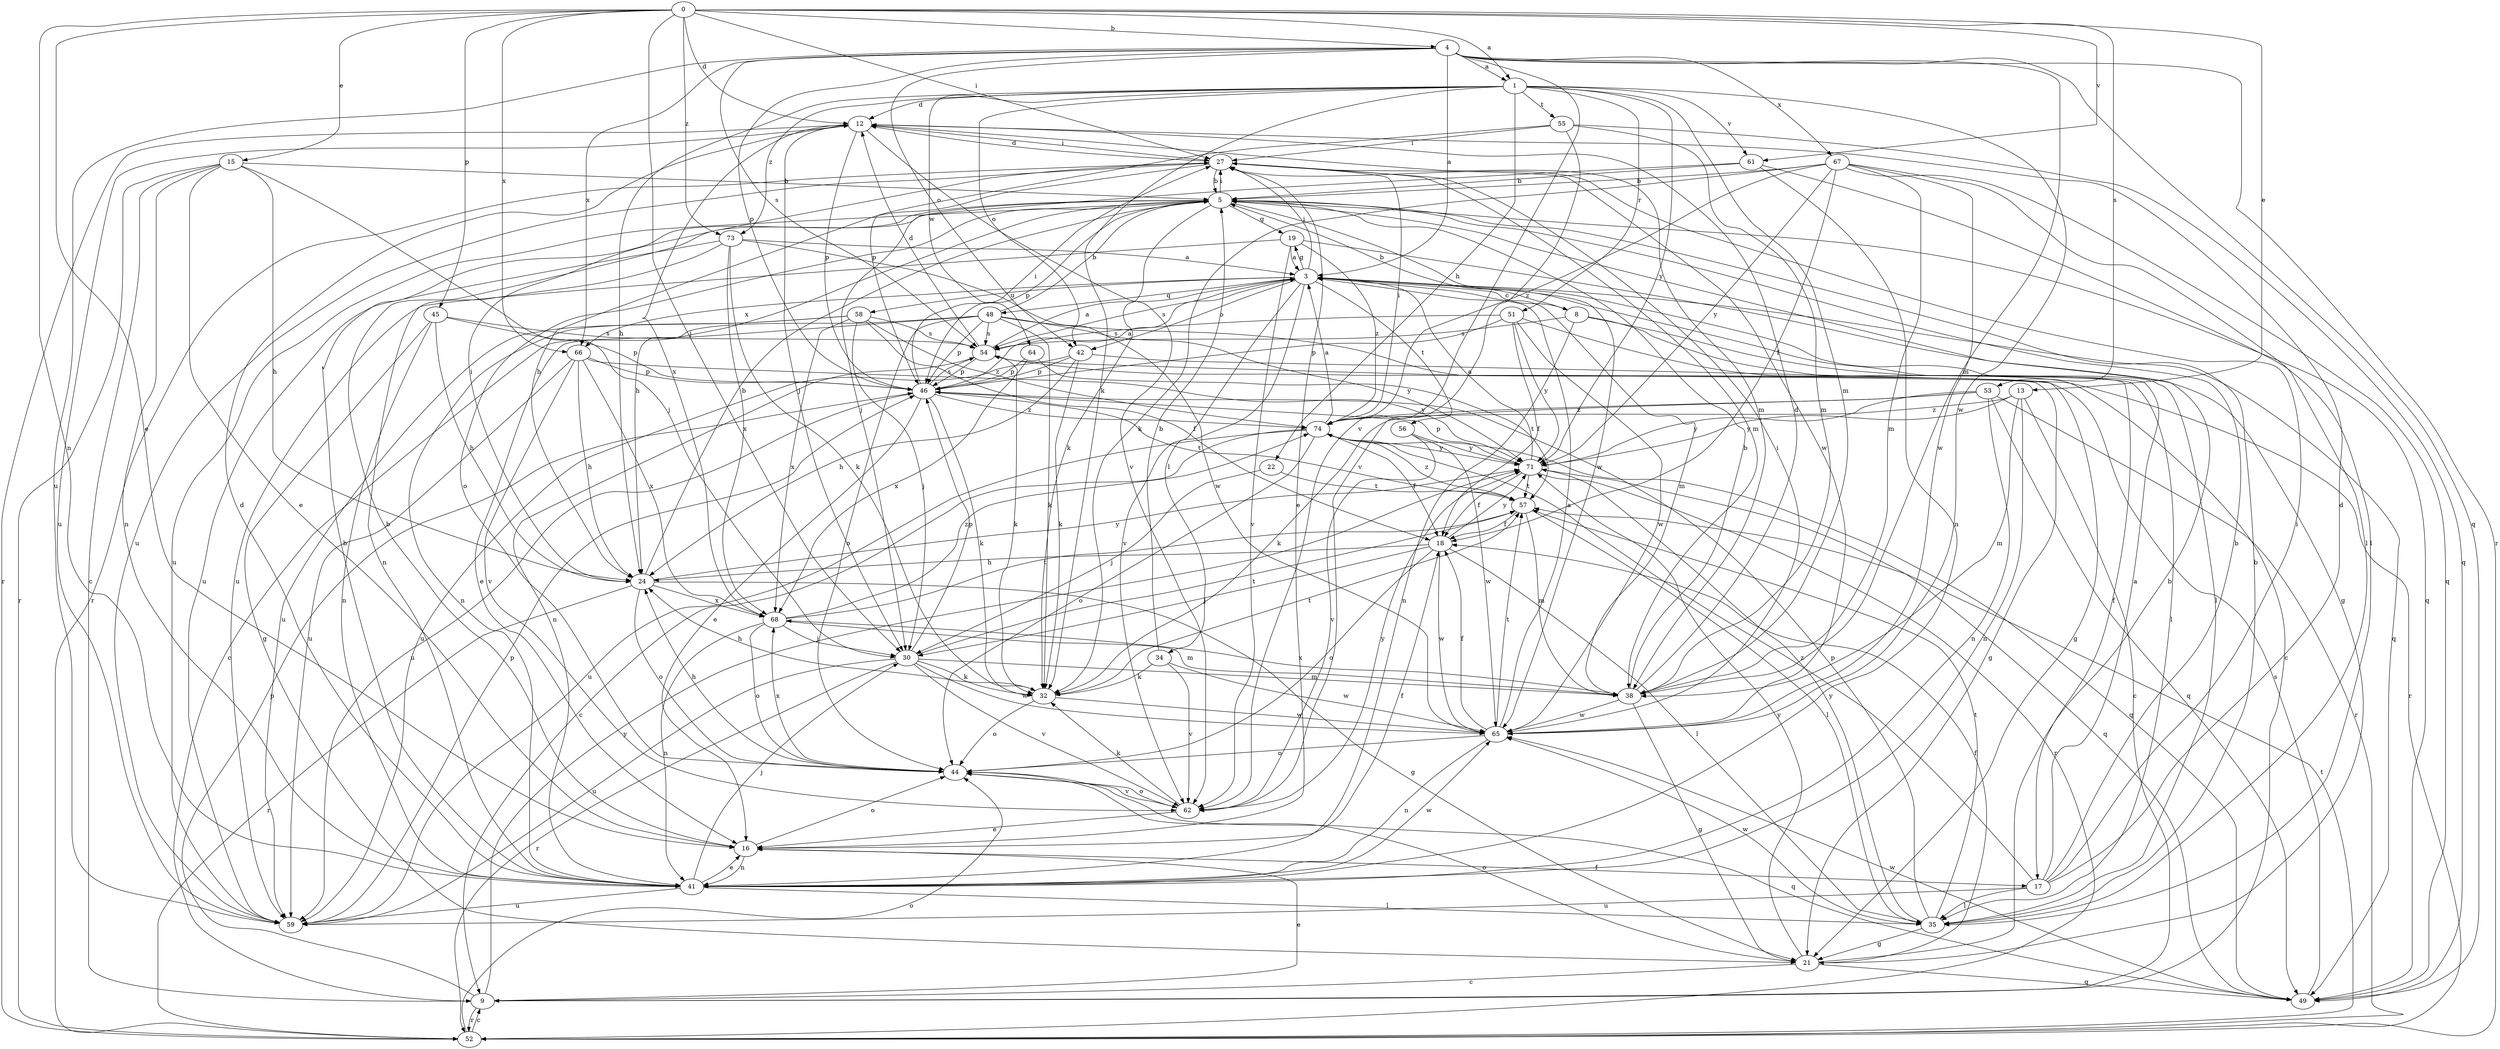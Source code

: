 strict digraph  {
0;
1;
3;
4;
5;
8;
9;
12;
13;
15;
16;
17;
18;
19;
21;
22;
24;
27;
30;
32;
34;
35;
38;
41;
42;
44;
45;
46;
48;
49;
51;
52;
53;
54;
55;
56;
57;
58;
59;
61;
62;
64;
65;
66;
67;
68;
71;
73;
74;
0 -> 1  [label=a];
0 -> 4  [label=b];
0 -> 12  [label=d];
0 -> 13  [label=e];
0 -> 15  [label=e];
0 -> 16  [label=e];
0 -> 27  [label=i];
0 -> 30  [label=j];
0 -> 41  [label=n];
0 -> 45  [label=p];
0 -> 53  [label=s];
0 -> 61  [label=v];
0 -> 66  [label=x];
0 -> 73  [label=z];
1 -> 12  [label=d];
1 -> 22  [label=h];
1 -> 24  [label=h];
1 -> 32  [label=k];
1 -> 38  [label=m];
1 -> 42  [label=o];
1 -> 51  [label=r];
1 -> 55  [label=t];
1 -> 61  [label=v];
1 -> 64  [label=w];
1 -> 65  [label=w];
1 -> 71  [label=y];
1 -> 73  [label=z];
3 -> 8  [label=c];
3 -> 19  [label=g];
3 -> 27  [label=i];
3 -> 34  [label=l];
3 -> 35  [label=l];
3 -> 38  [label=m];
3 -> 42  [label=o];
3 -> 48  [label=q];
3 -> 49  [label=q];
3 -> 54  [label=s];
3 -> 56  [label=t];
3 -> 58  [label=u];
3 -> 62  [label=v];
3 -> 66  [label=x];
4 -> 1  [label=a];
4 -> 3  [label=a];
4 -> 38  [label=m];
4 -> 42  [label=o];
4 -> 46  [label=p];
4 -> 49  [label=q];
4 -> 52  [label=r];
4 -> 54  [label=s];
4 -> 59  [label=u];
4 -> 62  [label=v];
4 -> 66  [label=x];
4 -> 67  [label=x];
5 -> 19  [label=g];
5 -> 24  [label=h];
5 -> 27  [label=i];
5 -> 32  [label=k];
5 -> 44  [label=o];
5 -> 46  [label=p];
5 -> 49  [label=q];
5 -> 59  [label=u];
5 -> 65  [label=w];
8 -> 5  [label=b];
8 -> 17  [label=f];
8 -> 35  [label=l];
8 -> 41  [label=n];
8 -> 54  [label=s];
9 -> 16  [label=e];
9 -> 46  [label=p];
9 -> 52  [label=r];
9 -> 71  [label=y];
12 -> 27  [label=i];
12 -> 30  [label=j];
12 -> 38  [label=m];
12 -> 46  [label=p];
12 -> 52  [label=r];
12 -> 59  [label=u];
12 -> 62  [label=v];
12 -> 68  [label=x];
13 -> 9  [label=c];
13 -> 38  [label=m];
13 -> 41  [label=n];
13 -> 71  [label=y];
13 -> 74  [label=z];
15 -> 5  [label=b];
15 -> 9  [label=c];
15 -> 16  [label=e];
15 -> 24  [label=h];
15 -> 30  [label=j];
15 -> 41  [label=n];
15 -> 52  [label=r];
16 -> 5  [label=b];
16 -> 17  [label=f];
16 -> 18  [label=f];
16 -> 41  [label=n];
16 -> 44  [label=o];
17 -> 3  [label=a];
17 -> 5  [label=b];
17 -> 12  [label=d];
17 -> 27  [label=i];
17 -> 35  [label=l];
17 -> 59  [label=u];
17 -> 74  [label=z];
18 -> 24  [label=h];
18 -> 30  [label=j];
18 -> 35  [label=l];
18 -> 44  [label=o];
18 -> 65  [label=w];
18 -> 71  [label=y];
19 -> 3  [label=a];
19 -> 21  [label=g];
19 -> 59  [label=u];
19 -> 62  [label=v];
19 -> 74  [label=z];
21 -> 5  [label=b];
21 -> 9  [label=c];
21 -> 18  [label=f];
21 -> 44  [label=o];
21 -> 49  [label=q];
21 -> 71  [label=y];
22 -> 30  [label=j];
22 -> 57  [label=t];
24 -> 5  [label=b];
24 -> 21  [label=g];
24 -> 27  [label=i];
24 -> 44  [label=o];
24 -> 52  [label=r];
24 -> 68  [label=x];
24 -> 71  [label=y];
27 -> 5  [label=b];
27 -> 12  [label=d];
27 -> 16  [label=e];
27 -> 24  [label=h];
27 -> 38  [label=m];
27 -> 52  [label=r];
27 -> 59  [label=u];
27 -> 65  [label=w];
30 -> 32  [label=k];
30 -> 38  [label=m];
30 -> 46  [label=p];
30 -> 52  [label=r];
30 -> 57  [label=t];
30 -> 59  [label=u];
30 -> 62  [label=v];
30 -> 65  [label=w];
32 -> 24  [label=h];
32 -> 44  [label=o];
32 -> 57  [label=t];
32 -> 65  [label=w];
34 -> 5  [label=b];
34 -> 32  [label=k];
34 -> 62  [label=v];
34 -> 65  [label=w];
35 -> 5  [label=b];
35 -> 21  [label=g];
35 -> 46  [label=p];
35 -> 57  [label=t];
35 -> 65  [label=w];
35 -> 71  [label=y];
38 -> 5  [label=b];
38 -> 12  [label=d];
38 -> 21  [label=g];
38 -> 65  [label=w];
38 -> 68  [label=x];
41 -> 5  [label=b];
41 -> 12  [label=d];
41 -> 16  [label=e];
41 -> 30  [label=j];
41 -> 35  [label=l];
41 -> 59  [label=u];
41 -> 65  [label=w];
42 -> 24  [label=h];
42 -> 32  [label=k];
42 -> 46  [label=p];
42 -> 52  [label=r];
42 -> 59  [label=u];
44 -> 24  [label=h];
44 -> 49  [label=q];
44 -> 62  [label=v];
44 -> 68  [label=x];
45 -> 21  [label=g];
45 -> 24  [label=h];
45 -> 41  [label=n];
45 -> 46  [label=p];
45 -> 54  [label=s];
46 -> 3  [label=a];
46 -> 16  [label=e];
46 -> 27  [label=i];
46 -> 32  [label=k];
46 -> 54  [label=s];
46 -> 57  [label=t];
46 -> 59  [label=u];
46 -> 74  [label=z];
48 -> 5  [label=b];
48 -> 9  [label=c];
48 -> 16  [label=e];
48 -> 21  [label=g];
48 -> 32  [label=k];
48 -> 44  [label=o];
48 -> 46  [label=p];
48 -> 54  [label=s];
48 -> 71  [label=y];
49 -> 54  [label=s];
49 -> 65  [label=w];
51 -> 9  [label=c];
51 -> 18  [label=f];
51 -> 46  [label=p];
51 -> 54  [label=s];
51 -> 65  [label=w];
51 -> 71  [label=y];
52 -> 9  [label=c];
52 -> 44  [label=o];
52 -> 57  [label=t];
53 -> 32  [label=k];
53 -> 41  [label=n];
53 -> 49  [label=q];
53 -> 52  [label=r];
53 -> 71  [label=y];
53 -> 74  [label=z];
54 -> 3  [label=a];
54 -> 12  [label=d];
54 -> 21  [label=g];
54 -> 32  [label=k];
54 -> 41  [label=n];
54 -> 46  [label=p];
55 -> 27  [label=i];
55 -> 38  [label=m];
55 -> 46  [label=p];
55 -> 49  [label=q];
55 -> 62  [label=v];
56 -> 62  [label=v];
56 -> 65  [label=w];
56 -> 71  [label=y];
57 -> 18  [label=f];
57 -> 35  [label=l];
57 -> 38  [label=m];
57 -> 74  [label=z];
58 -> 18  [label=f];
58 -> 30  [label=j];
58 -> 41  [label=n];
58 -> 54  [label=s];
58 -> 59  [label=u];
58 -> 68  [label=x];
58 -> 74  [label=z];
59 -> 46  [label=p];
61 -> 5  [label=b];
61 -> 30  [label=j];
61 -> 35  [label=l];
61 -> 41  [label=n];
62 -> 16  [label=e];
62 -> 32  [label=k];
62 -> 44  [label=o];
62 -> 71  [label=y];
64 -> 46  [label=p];
64 -> 57  [label=t];
64 -> 68  [label=x];
65 -> 3  [label=a];
65 -> 18  [label=f];
65 -> 27  [label=i];
65 -> 41  [label=n];
65 -> 44  [label=o];
65 -> 57  [label=t];
66 -> 24  [label=h];
66 -> 46  [label=p];
66 -> 59  [label=u];
66 -> 62  [label=v];
66 -> 68  [label=x];
66 -> 71  [label=y];
67 -> 5  [label=b];
67 -> 18  [label=f];
67 -> 32  [label=k];
67 -> 35  [label=l];
67 -> 38  [label=m];
67 -> 49  [label=q];
67 -> 65  [label=w];
67 -> 71  [label=y];
67 -> 74  [label=z];
68 -> 30  [label=j];
68 -> 38  [label=m];
68 -> 41  [label=n];
68 -> 44  [label=o];
68 -> 57  [label=t];
68 -> 74  [label=z];
71 -> 3  [label=a];
71 -> 18  [label=f];
71 -> 46  [label=p];
71 -> 49  [label=q];
71 -> 52  [label=r];
71 -> 57  [label=t];
73 -> 3  [label=a];
73 -> 32  [label=k];
73 -> 41  [label=n];
73 -> 59  [label=u];
73 -> 65  [label=w];
73 -> 68  [label=x];
74 -> 3  [label=a];
74 -> 9  [label=c];
74 -> 18  [label=f];
74 -> 27  [label=i];
74 -> 44  [label=o];
74 -> 49  [label=q];
74 -> 59  [label=u];
74 -> 71  [label=y];
}
